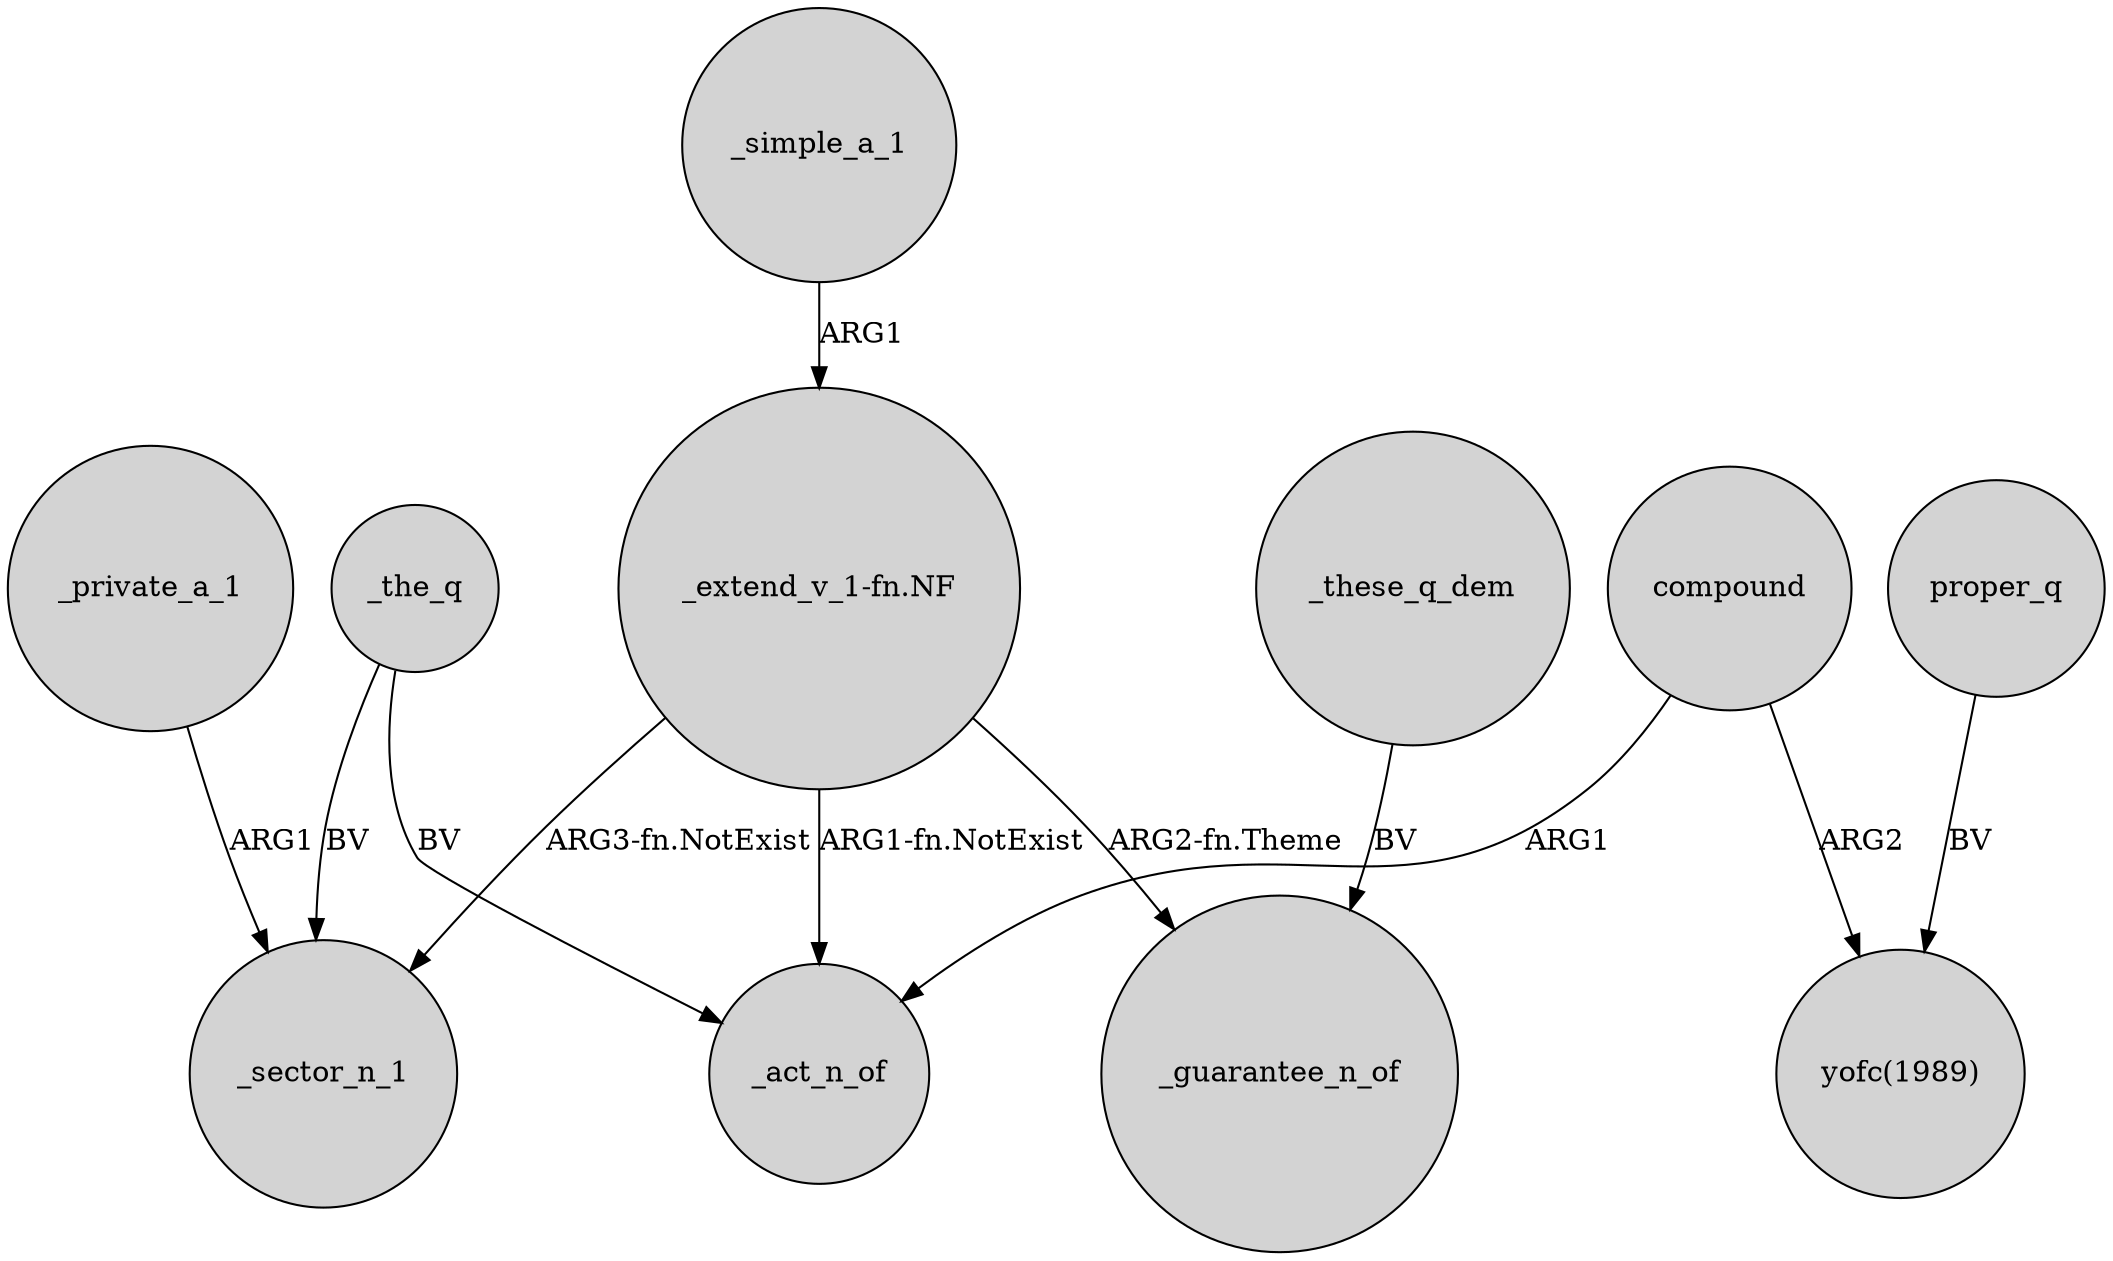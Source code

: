 digraph {
	node [shape=circle style=filled]
	_simple_a_1 -> "_extend_v_1-fn.NF" [label=ARG1]
	_the_q -> _sector_n_1 [label=BV]
	compound -> "yofc(1989)" [label=ARG2]
	_these_q_dem -> _guarantee_n_of [label=BV]
	proper_q -> "yofc(1989)" [label=BV]
	"_extend_v_1-fn.NF" -> _guarantee_n_of [label="ARG2-fn.Theme"]
	compound -> _act_n_of [label=ARG1]
	_private_a_1 -> _sector_n_1 [label=ARG1]
	"_extend_v_1-fn.NF" -> _sector_n_1 [label="ARG3-fn.NotExist"]
	_the_q -> _act_n_of [label=BV]
	"_extend_v_1-fn.NF" -> _act_n_of [label="ARG1-fn.NotExist"]
}
